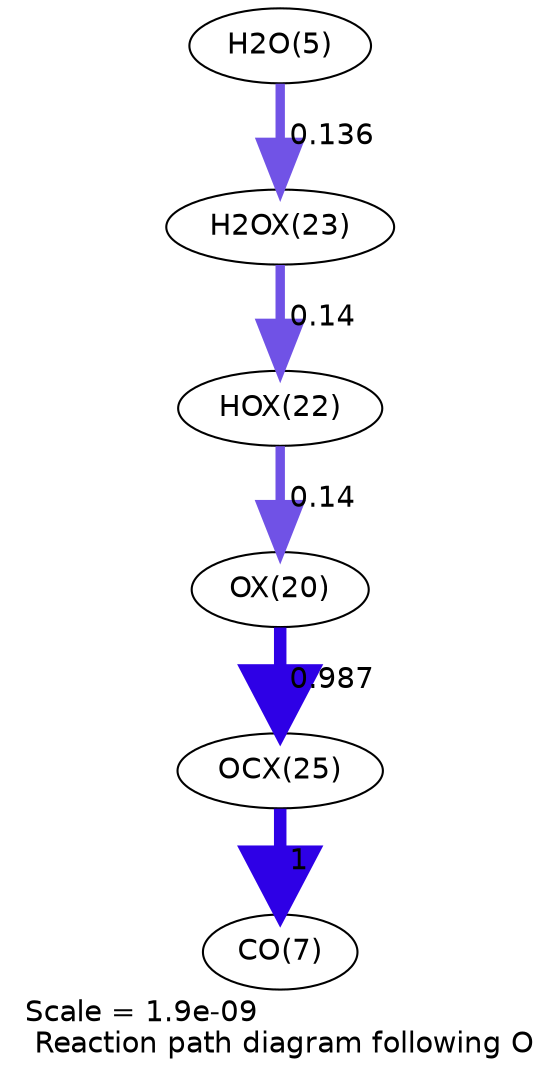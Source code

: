 digraph reaction_paths {
center=1;
s109 -> s107[fontname="Helvetica", penwidth=4.52, arrowsize=2.26, color="0.7, 0.64, 0.9"
, label=" 0.14"];
s107 -> s112[fontname="Helvetica", penwidth=5.99, arrowsize=3, color="0.7, 1.49, 0.9"
, label=" 0.987"];
s110 -> s109[fontname="Helvetica", penwidth=4.51, arrowsize=2.26, color="0.7, 0.64, 0.9"
, label=" 0.14"];
s7 -> s110[fontname="Helvetica", penwidth=4.5, arrowsize=2.25, color="0.7, 0.636, 0.9"
, label=" 0.136"];
s112 -> s9[fontname="Helvetica", penwidth=6, arrowsize=3, color="0.7, 1.5, 0.9"
, label=" 1"];
s7 [ fontname="Helvetica", label="H2O(5)"];
s9 [ fontname="Helvetica", label="CO(7)"];
s107 [ fontname="Helvetica", label="OX(20)"];
s109 [ fontname="Helvetica", label="HOX(22)"];
s110 [ fontname="Helvetica", label="H2OX(23)"];
s112 [ fontname="Helvetica", label="OCX(25)"];
 label = "Scale = 1.9e-09\l Reaction path diagram following O";
 fontname = "Helvetica";
}
